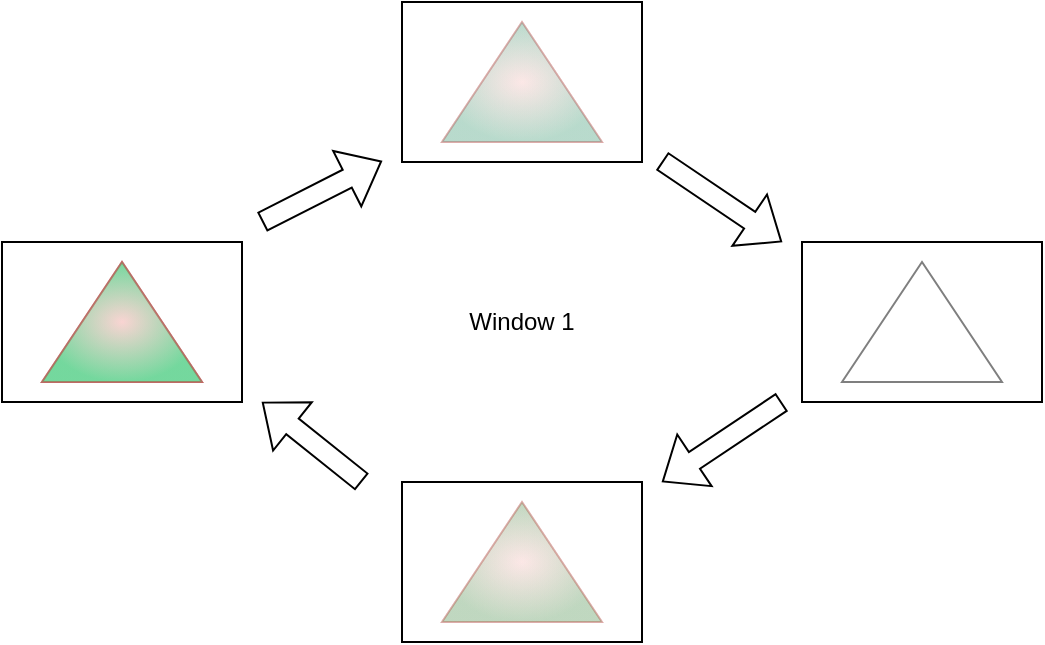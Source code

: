 <mxfile version="23.1.5" type="device">
  <diagram name="Page-1" id="kQQwU27NkIt_A26TkZF9">
    <mxGraphModel dx="954" dy="522" grid="1" gridSize="10" guides="1" tooltips="1" connect="1" arrows="1" fold="1" page="1" pageScale="1" pageWidth="850" pageHeight="1100" math="0" shadow="0">
      <root>
        <mxCell id="0" />
        <mxCell id="1" parent="0" />
        <mxCell id="pzr9aTuzJY6aALEUsRLy-1" value="" style="rounded=0;whiteSpace=wrap;html=1;" vertex="1" parent="1">
          <mxGeometry x="80" y="160" width="120" height="80" as="geometry" />
        </mxCell>
        <mxCell id="pzr9aTuzJY6aALEUsRLy-2" value="" style="rounded=0;whiteSpace=wrap;html=1;" vertex="1" parent="1">
          <mxGeometry x="280" y="40" width="120" height="80" as="geometry" />
        </mxCell>
        <mxCell id="pzr9aTuzJY6aALEUsRLy-3" value="" style="rounded=0;whiteSpace=wrap;html=1;" vertex="1" parent="1">
          <mxGeometry x="480" y="160" width="120" height="80" as="geometry" />
        </mxCell>
        <mxCell id="pzr9aTuzJY6aALEUsRLy-4" value="" style="shape=flexArrow;endArrow=classic;html=1;rounded=0;" edge="1" parent="1">
          <mxGeometry width="50" height="50" relative="1" as="geometry">
            <mxPoint x="210" y="150" as="sourcePoint" />
            <mxPoint x="270" y="119.5" as="targetPoint" />
          </mxGeometry>
        </mxCell>
        <mxCell id="pzr9aTuzJY6aALEUsRLy-5" value="" style="shape=flexArrow;endArrow=classic;html=1;rounded=0;" edge="1" parent="1">
          <mxGeometry width="50" height="50" relative="1" as="geometry">
            <mxPoint x="410" y="119.5" as="sourcePoint" />
            <mxPoint x="470" y="160" as="targetPoint" />
          </mxGeometry>
        </mxCell>
        <mxCell id="pzr9aTuzJY6aALEUsRLy-6" value="" style="triangle;whiteSpace=wrap;html=1;rotation=-90;fillColor=#f8cecc;strokeColor=#b85450;gradientDirection=radial;gradientColor=#FF4A4A;opacity=50;" vertex="1" parent="1">
          <mxGeometry x="110" y="160" width="60" height="80" as="geometry" />
        </mxCell>
        <mxCell id="pzr9aTuzJY6aALEUsRLy-7" value="" style="triangle;whiteSpace=wrap;html=1;rotation=-90;fillColor=#f8cecc;strokeColor=#b85450;gradientDirection=radial;gradientColor=#4ABDFF;opacity=50;" vertex="1" parent="1">
          <mxGeometry x="110" y="160" width="60" height="80" as="geometry" />
        </mxCell>
        <mxCell id="pzr9aTuzJY6aALEUsRLy-8" value="" style="triangle;whiteSpace=wrap;html=1;rotation=-90;fillColor=#f8cecc;strokeColor=#b85450;gradientDirection=radial;gradientColor=#45FF6A;opacity=50;" vertex="1" parent="1">
          <mxGeometry x="110" y="160" width="60" height="80" as="geometry" />
        </mxCell>
        <mxCell id="pzr9aTuzJY6aALEUsRLy-9" value="" style="triangle;whiteSpace=wrap;html=1;rotation=-90;gradientDirection=radial;opacity=50;" vertex="1" parent="1">
          <mxGeometry x="510" y="160" width="60" height="80" as="geometry" />
        </mxCell>
        <mxCell id="pzr9aTuzJY6aALEUsRLy-10" value="" style="triangle;whiteSpace=wrap;html=1;rotation=-90;fillColor=#f8cecc;strokeColor=#b85450;gradientDirection=radial;gradientColor=#FF2E2E;opacity=20;" vertex="1" parent="1">
          <mxGeometry x="310" y="40" width="60" height="80" as="geometry" />
        </mxCell>
        <mxCell id="pzr9aTuzJY6aALEUsRLy-14" value="" style="triangle;whiteSpace=wrap;html=1;rotation=-90;fillColor=#f8cecc;strokeColor=#b85450;gradientDirection=radial;gradientColor=#45FF6A;opacity=20;" vertex="1" parent="1">
          <mxGeometry x="310" y="40" width="60" height="80" as="geometry" />
        </mxCell>
        <mxCell id="pzr9aTuzJY6aALEUsRLy-15" value="" style="triangle;whiteSpace=wrap;html=1;rotation=-90;fillColor=#f8cecc;strokeColor=#b85450;gradientDirection=radial;gradientColor=#33CFFF;opacity=20;" vertex="1" parent="1">
          <mxGeometry x="310" y="40" width="60" height="80" as="geometry" />
        </mxCell>
        <mxCell id="pzr9aTuzJY6aALEUsRLy-17" value="" style="shape=flexArrow;endArrow=classic;html=1;rounded=0;" edge="1" parent="1">
          <mxGeometry width="50" height="50" relative="1" as="geometry">
            <mxPoint x="470" y="240" as="sourcePoint" />
            <mxPoint x="410" y="280" as="targetPoint" />
          </mxGeometry>
        </mxCell>
        <mxCell id="pzr9aTuzJY6aALEUsRLy-18" value="" style="rounded=0;whiteSpace=wrap;html=1;" vertex="1" parent="1">
          <mxGeometry x="280" y="280" width="120" height="80" as="geometry" />
        </mxCell>
        <mxCell id="pzr9aTuzJY6aALEUsRLy-19" value="" style="triangle;whiteSpace=wrap;html=1;rotation=-90;fillColor=#f8cecc;strokeColor=#b85450;gradientDirection=radial;gradientColor=#33CFFF;opacity=20;" vertex="1" parent="1">
          <mxGeometry x="310" y="280" width="60" height="80" as="geometry" />
        </mxCell>
        <mxCell id="pzr9aTuzJY6aALEUsRLy-20" value="" style="shape=flexArrow;endArrow=classic;html=1;rounded=0;" edge="1" parent="1">
          <mxGeometry width="50" height="50" relative="1" as="geometry">
            <mxPoint x="260" y="280" as="sourcePoint" />
            <mxPoint x="210" y="240" as="targetPoint" />
          </mxGeometry>
        </mxCell>
        <mxCell id="pzr9aTuzJY6aALEUsRLy-21" value="" style="triangle;whiteSpace=wrap;html=1;rotation=-90;fillColor=#f8cecc;strokeColor=#b85450;gradientDirection=radial;gradientColor=#FF2E2E;opacity=20;" vertex="1" parent="1">
          <mxGeometry x="310" y="280" width="60" height="80" as="geometry" />
        </mxCell>
        <mxCell id="pzr9aTuzJY6aALEUsRLy-22" value="" style="triangle;whiteSpace=wrap;html=1;rotation=-90;fillColor=#f8cecc;strokeColor=#b85450;gradientDirection=radial;gradientColor=#45FF6A;opacity=20;" vertex="1" parent="1">
          <mxGeometry x="310" y="280" width="60" height="80" as="geometry" />
        </mxCell>
        <mxCell id="pzr9aTuzJY6aALEUsRLy-23" value="Window 1" style="text;html=1;align=center;verticalAlign=middle;whiteSpace=wrap;rounded=0;" vertex="1" parent="1">
          <mxGeometry x="310" y="185" width="60" height="30" as="geometry" />
        </mxCell>
      </root>
    </mxGraphModel>
  </diagram>
</mxfile>
